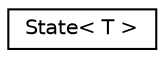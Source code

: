 digraph "Graphical Class Hierarchy"
{
  edge [fontname="Helvetica",fontsize="10",labelfontname="Helvetica",labelfontsize="10"];
  node [fontname="Helvetica",fontsize="10",shape=record];
  rankdir="LR";
  Node0 [label="State\< T \>",height=0.2,width=0.4,color="black", fillcolor="white", style="filled",URL="$class_state.html"];
}
